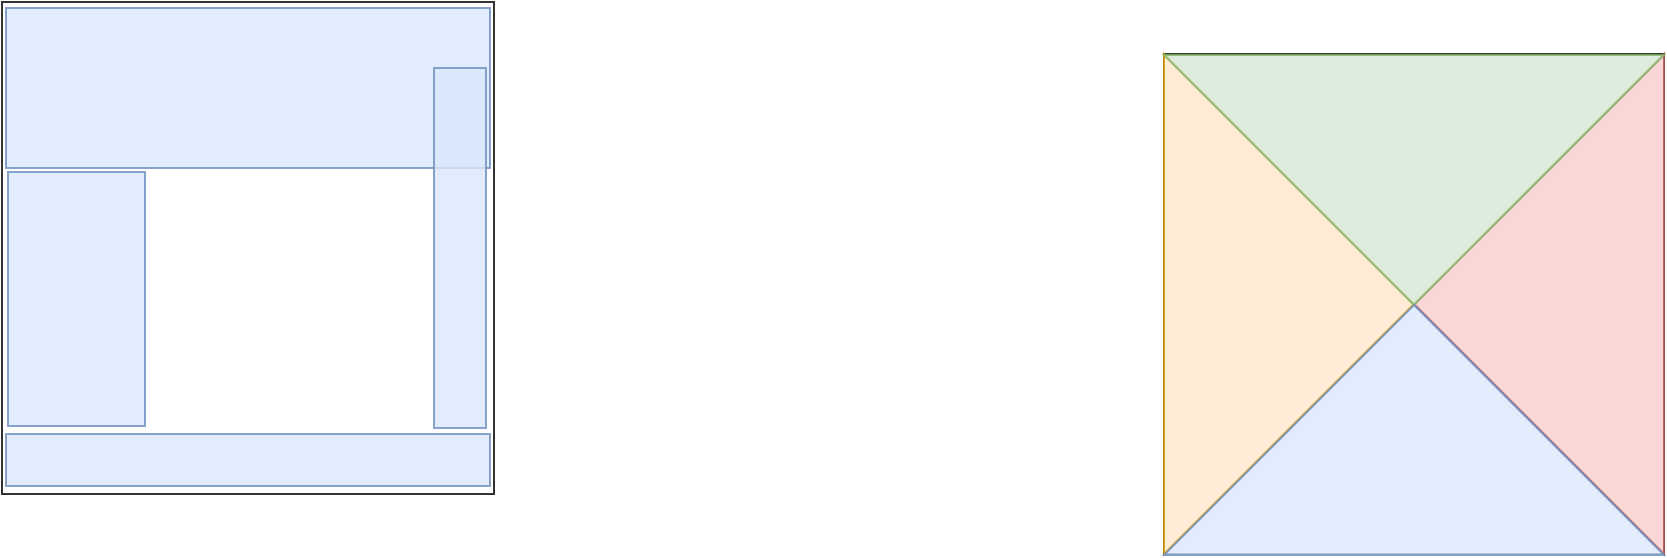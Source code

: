 <mxfile>
    <diagram id="gsFJpHaISrx10fsA74BB" name="Page-1">
        <mxGraphModel dx="686" dy="447" grid="0" gridSize="10" guides="1" tooltips="1" connect="1" arrows="1" fold="1" page="1" pageScale="1" pageWidth="1920" pageHeight="1200" math="0" shadow="0">
            <root>
                <mxCell id="0"/>
                <mxCell id="1" parent="0"/>
                <mxCell id="14" value="" style="whiteSpace=wrap;html=1;aspect=fixed;fontSize=22;opacity=80;" parent="1" vertex="1">
                    <mxGeometry x="229" y="162" width="246" height="246" as="geometry"/>
                </mxCell>
                <mxCell id="15" value="" style="rounded=0;whiteSpace=wrap;html=1;fontSize=14;opacity=80;fillColor=#dae8fc;strokeColor=#6c8ebf;" parent="1" vertex="1">
                    <mxGeometry x="231" y="165" width="242" height="80" as="geometry"/>
                </mxCell>
                <mxCell id="16" value="" style="rounded=0;whiteSpace=wrap;html=1;fontSize=14;opacity=80;fillColor=#dae8fc;strokeColor=#6c8ebf;" parent="1" vertex="1">
                    <mxGeometry x="231" y="378" width="242" height="26" as="geometry"/>
                </mxCell>
                <mxCell id="17" value="" style="rounded=0;whiteSpace=wrap;html=1;fontSize=14;opacity=80;fillColor=#dae8fc;strokeColor=#6c8ebf;rotation=90;" parent="1" vertex="1">
                    <mxGeometry x="202.75" y="276.25" width="127" height="68.5" as="geometry"/>
                </mxCell>
                <mxCell id="18" value="" style="rounded=0;whiteSpace=wrap;html=1;fontSize=14;opacity=80;fillColor=#dae8fc;strokeColor=#6c8ebf;rotation=90;" parent="1" vertex="1">
                    <mxGeometry x="368" y="272" width="180" height="26" as="geometry"/>
                </mxCell>
                <mxCell id="19" value="" style="whiteSpace=wrap;html=1;aspect=fixed;fontSize=22;opacity=80;" parent="1" vertex="1">
                    <mxGeometry x="810" y="188" width="250" height="250" as="geometry"/>
                </mxCell>
                <mxCell id="24" value="" style="triangle;whiteSpace=wrap;html=1;fontSize=14;opacity=80;fillColor=#ffe6cc;strokeColor=#d79b00;" parent="1" vertex="1">
                    <mxGeometry x="810" y="188" width="125" height="250" as="geometry"/>
                </mxCell>
                <mxCell id="25" value="" style="triangle;whiteSpace=wrap;html=1;fontSize=14;opacity=80;rotation=-180;fillColor=#f8cecc;strokeColor=#b85450;" parent="1" vertex="1">
                    <mxGeometry x="935" y="188" width="125" height="250" as="geometry"/>
                </mxCell>
                <mxCell id="26" value="" style="triangle;whiteSpace=wrap;html=1;fontSize=14;opacity=80;rotation=90;fillColor=#d5e8d4;strokeColor=#82b366;" parent="1" vertex="1">
                    <mxGeometry x="872.5" y="126" width="125" height="250" as="geometry"/>
                </mxCell>
                <mxCell id="27" value="" style="triangle;whiteSpace=wrap;html=1;fontSize=14;opacity=80;rotation=-90;fillColor=#dae8fc;strokeColor=#6c8ebf;" parent="1" vertex="1">
                    <mxGeometry x="872.5" y="251" width="125" height="250" as="geometry"/>
                </mxCell>
            </root>
        </mxGraphModel>
    </diagram>
</mxfile>